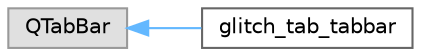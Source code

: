 digraph "Graphical Class Hierarchy"
{
 // LATEX_PDF_SIZE
  bgcolor="transparent";
  edge [fontname=Helvetica,fontsize=10,labelfontname=Helvetica,labelfontsize=10];
  node [fontname=Helvetica,fontsize=10,shape=box,height=0.2,width=0.4];
  rankdir="LR";
  Node0 [id="Node000000",label="QTabBar",height=0.2,width=0.4,color="grey60", fillcolor="#E0E0E0", style="filled",tooltip=" "];
  Node0 -> Node1 [id="edge38_Node000000_Node000001",dir="back",color="steelblue1",style="solid",tooltip=" "];
  Node1 [id="Node000001",label="glitch_tab_tabbar",height=0.2,width=0.4,color="grey40", fillcolor="white", style="filled",URL="$classglitch__tab__tabbar.html",tooltip=" "];
}
